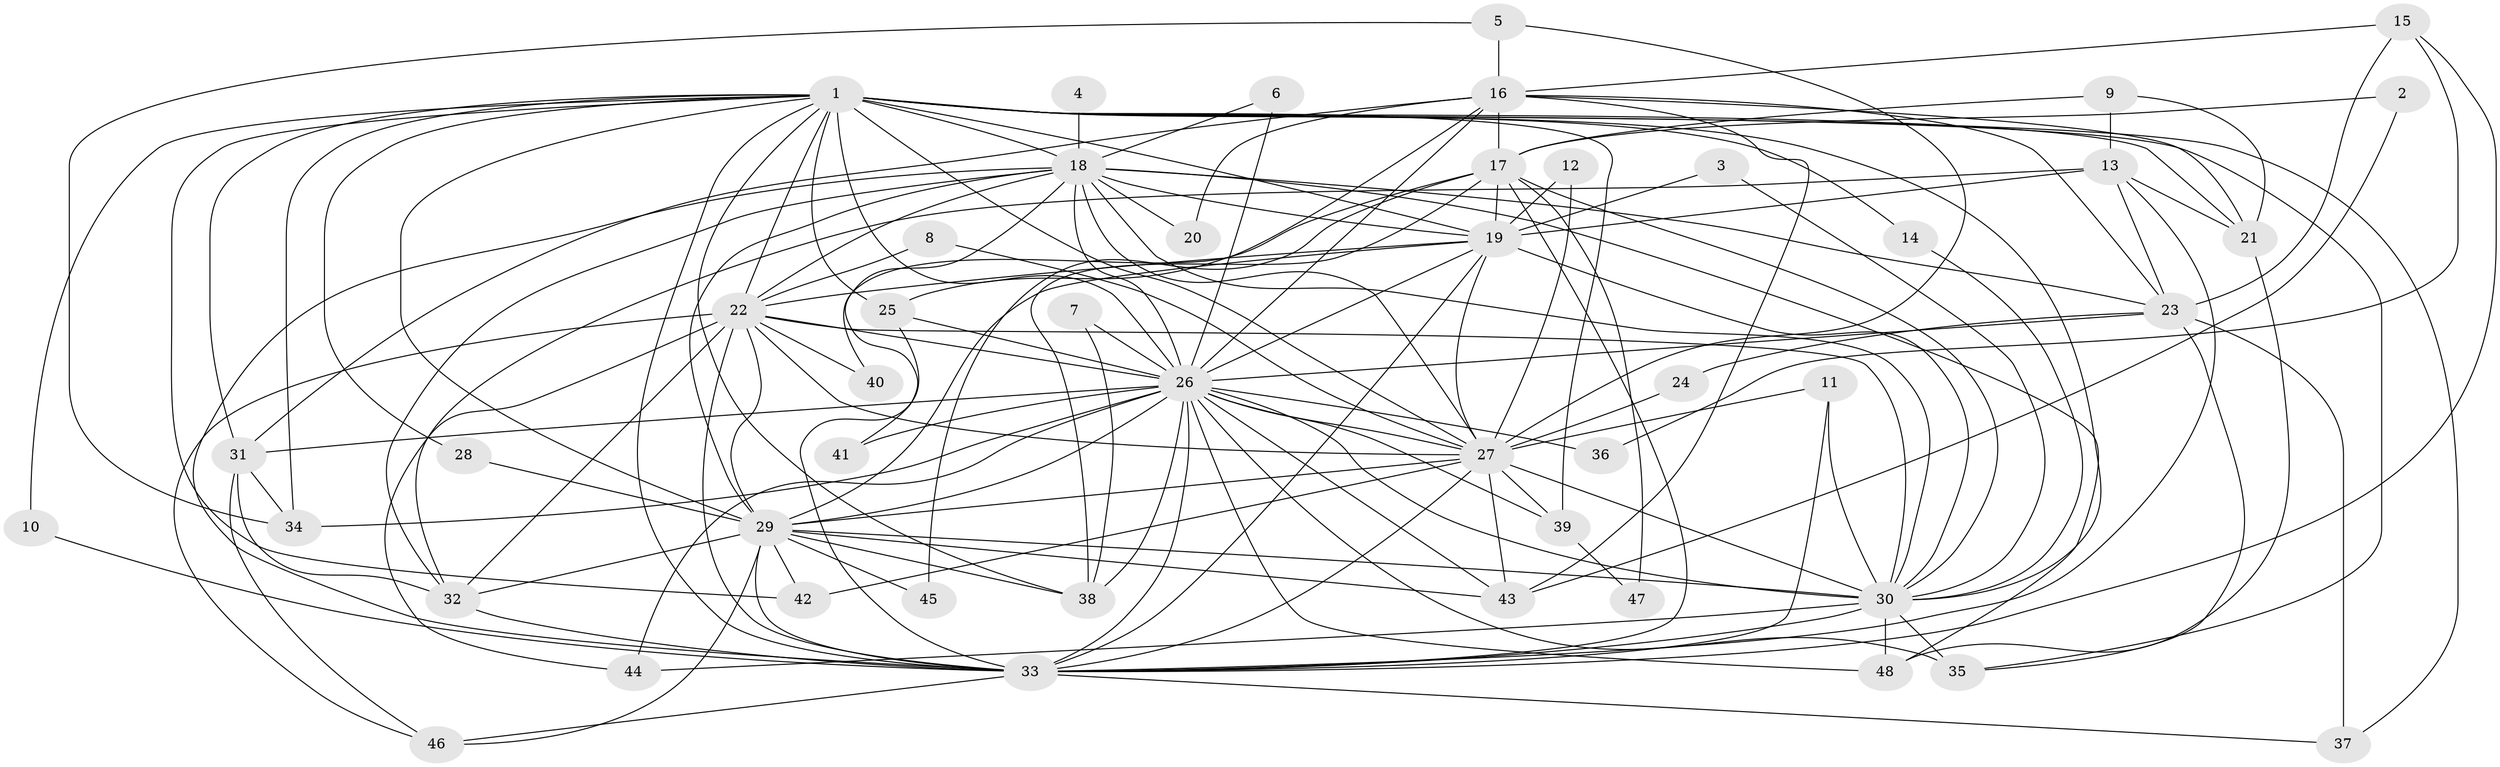// original degree distribution, {17: 0.020833333333333332, 15: 0.03125, 18: 0.020833333333333332, 19: 0.010416666666666666, 29: 0.010416666666666666, 21: 0.010416666666666666, 4: 0.10416666666666667, 6: 0.041666666666666664, 3: 0.13541666666666666, 5: 0.03125, 8: 0.020833333333333332, 2: 0.5520833333333334, 10: 0.010416666666666666}
// Generated by graph-tools (version 1.1) at 2025/25/03/09/25 03:25:45]
// undirected, 48 vertices, 143 edges
graph export_dot {
graph [start="1"]
  node [color=gray90,style=filled];
  1;
  2;
  3;
  4;
  5;
  6;
  7;
  8;
  9;
  10;
  11;
  12;
  13;
  14;
  15;
  16;
  17;
  18;
  19;
  20;
  21;
  22;
  23;
  24;
  25;
  26;
  27;
  28;
  29;
  30;
  31;
  32;
  33;
  34;
  35;
  36;
  37;
  38;
  39;
  40;
  41;
  42;
  43;
  44;
  45;
  46;
  47;
  48;
  1 -- 10 [weight=1.0];
  1 -- 14 [weight=1.0];
  1 -- 18 [weight=3.0];
  1 -- 19 [weight=3.0];
  1 -- 21 [weight=1.0];
  1 -- 22 [weight=2.0];
  1 -- 25 [weight=1.0];
  1 -- 26 [weight=3.0];
  1 -- 27 [weight=2.0];
  1 -- 28 [weight=1.0];
  1 -- 29 [weight=2.0];
  1 -- 30 [weight=2.0];
  1 -- 31 [weight=1.0];
  1 -- 33 [weight=2.0];
  1 -- 34 [weight=2.0];
  1 -- 35 [weight=1.0];
  1 -- 37 [weight=1.0];
  1 -- 38 [weight=1.0];
  1 -- 39 [weight=1.0];
  1 -- 42 [weight=1.0];
  2 -- 17 [weight=1.0];
  2 -- 43 [weight=1.0];
  3 -- 19 [weight=1.0];
  3 -- 30 [weight=1.0];
  4 -- 18 [weight=1.0];
  5 -- 16 [weight=1.0];
  5 -- 27 [weight=1.0];
  5 -- 34 [weight=1.0];
  6 -- 18 [weight=1.0];
  6 -- 26 [weight=1.0];
  7 -- 26 [weight=1.0];
  7 -- 38 [weight=1.0];
  8 -- 22 [weight=1.0];
  8 -- 27 [weight=1.0];
  9 -- 13 [weight=1.0];
  9 -- 17 [weight=1.0];
  9 -- 21 [weight=1.0];
  10 -- 33 [weight=1.0];
  11 -- 27 [weight=1.0];
  11 -- 30 [weight=1.0];
  11 -- 33 [weight=1.0];
  12 -- 19 [weight=1.0];
  12 -- 27 [weight=1.0];
  13 -- 19 [weight=1.0];
  13 -- 21 [weight=1.0];
  13 -- 23 [weight=1.0];
  13 -- 32 [weight=1.0];
  13 -- 33 [weight=1.0];
  14 -- 30 [weight=1.0];
  15 -- 16 [weight=1.0];
  15 -- 23 [weight=1.0];
  15 -- 33 [weight=1.0];
  15 -- 36 [weight=1.0];
  16 -- 17 [weight=1.0];
  16 -- 20 [weight=1.0];
  16 -- 21 [weight=1.0];
  16 -- 23 [weight=1.0];
  16 -- 25 [weight=1.0];
  16 -- 26 [weight=1.0];
  16 -- 31 [weight=1.0];
  16 -- 43 [weight=1.0];
  17 -- 19 [weight=1.0];
  17 -- 30 [weight=1.0];
  17 -- 33 [weight=1.0];
  17 -- 38 [weight=1.0];
  17 -- 40 [weight=1.0];
  17 -- 45 [weight=1.0];
  17 -- 47 [weight=1.0];
  18 -- 19 [weight=2.0];
  18 -- 20 [weight=1.0];
  18 -- 22 [weight=1.0];
  18 -- 23 [weight=1.0];
  18 -- 26 [weight=1.0];
  18 -- 27 [weight=1.0];
  18 -- 29 [weight=1.0];
  18 -- 30 [weight=1.0];
  18 -- 32 [weight=1.0];
  18 -- 33 [weight=1.0];
  18 -- 41 [weight=1.0];
  18 -- 48 [weight=1.0];
  19 -- 22 [weight=1.0];
  19 -- 26 [weight=1.0];
  19 -- 27 [weight=1.0];
  19 -- 29 [weight=1.0];
  19 -- 30 [weight=1.0];
  19 -- 33 [weight=1.0];
  21 -- 48 [weight=1.0];
  22 -- 26 [weight=2.0];
  22 -- 27 [weight=1.0];
  22 -- 29 [weight=1.0];
  22 -- 30 [weight=1.0];
  22 -- 32 [weight=1.0];
  22 -- 33 [weight=1.0];
  22 -- 40 [weight=1.0];
  22 -- 44 [weight=1.0];
  22 -- 46 [weight=1.0];
  23 -- 24 [weight=1.0];
  23 -- 26 [weight=2.0];
  23 -- 35 [weight=1.0];
  23 -- 37 [weight=1.0];
  24 -- 27 [weight=1.0];
  25 -- 26 [weight=1.0];
  25 -- 33 [weight=2.0];
  26 -- 27 [weight=1.0];
  26 -- 29 [weight=1.0];
  26 -- 30 [weight=2.0];
  26 -- 31 [weight=2.0];
  26 -- 33 [weight=1.0];
  26 -- 34 [weight=1.0];
  26 -- 35 [weight=2.0];
  26 -- 36 [weight=1.0];
  26 -- 38 [weight=1.0];
  26 -- 39 [weight=1.0];
  26 -- 41 [weight=1.0];
  26 -- 43 [weight=1.0];
  26 -- 44 [weight=1.0];
  26 -- 48 [weight=1.0];
  27 -- 29 [weight=1.0];
  27 -- 30 [weight=1.0];
  27 -- 33 [weight=1.0];
  27 -- 39 [weight=1.0];
  27 -- 42 [weight=1.0];
  27 -- 43 [weight=2.0];
  28 -- 29 [weight=2.0];
  29 -- 30 [weight=1.0];
  29 -- 32 [weight=1.0];
  29 -- 33 [weight=1.0];
  29 -- 38 [weight=1.0];
  29 -- 42 [weight=1.0];
  29 -- 43 [weight=1.0];
  29 -- 45 [weight=1.0];
  29 -- 46 [weight=1.0];
  30 -- 33 [weight=2.0];
  30 -- 35 [weight=1.0];
  30 -- 44 [weight=1.0];
  30 -- 48 [weight=1.0];
  31 -- 32 [weight=1.0];
  31 -- 34 [weight=2.0];
  31 -- 46 [weight=1.0];
  32 -- 33 [weight=1.0];
  33 -- 37 [weight=1.0];
  33 -- 46 [weight=1.0];
  39 -- 47 [weight=1.0];
}
